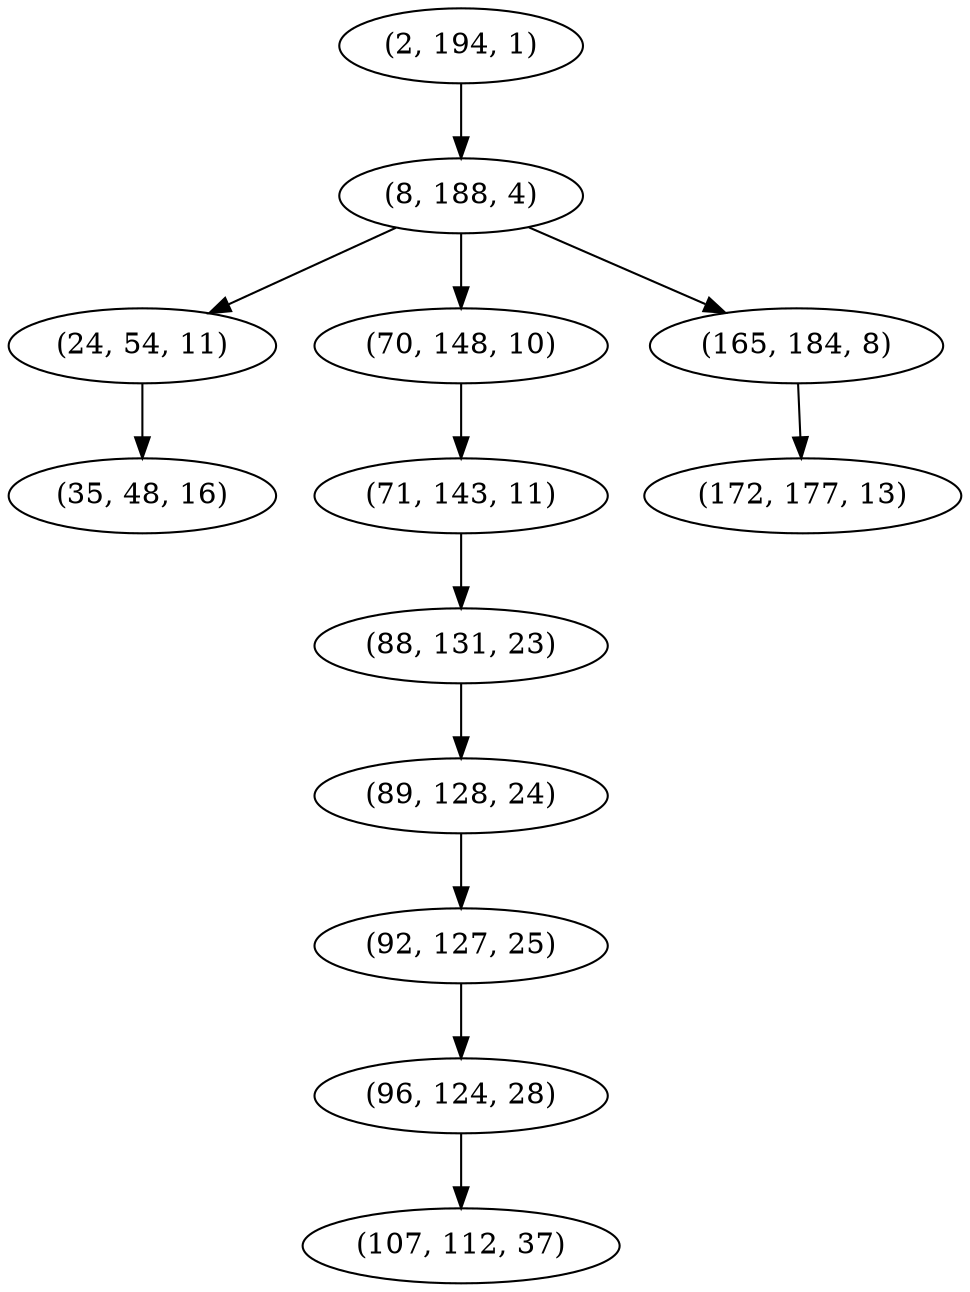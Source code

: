 digraph tree {
    "(2, 194, 1)";
    "(8, 188, 4)";
    "(24, 54, 11)";
    "(35, 48, 16)";
    "(70, 148, 10)";
    "(71, 143, 11)";
    "(88, 131, 23)";
    "(89, 128, 24)";
    "(92, 127, 25)";
    "(96, 124, 28)";
    "(107, 112, 37)";
    "(165, 184, 8)";
    "(172, 177, 13)";
    "(2, 194, 1)" -> "(8, 188, 4)";
    "(8, 188, 4)" -> "(24, 54, 11)";
    "(8, 188, 4)" -> "(70, 148, 10)";
    "(8, 188, 4)" -> "(165, 184, 8)";
    "(24, 54, 11)" -> "(35, 48, 16)";
    "(70, 148, 10)" -> "(71, 143, 11)";
    "(71, 143, 11)" -> "(88, 131, 23)";
    "(88, 131, 23)" -> "(89, 128, 24)";
    "(89, 128, 24)" -> "(92, 127, 25)";
    "(92, 127, 25)" -> "(96, 124, 28)";
    "(96, 124, 28)" -> "(107, 112, 37)";
    "(165, 184, 8)" -> "(172, 177, 13)";
}
